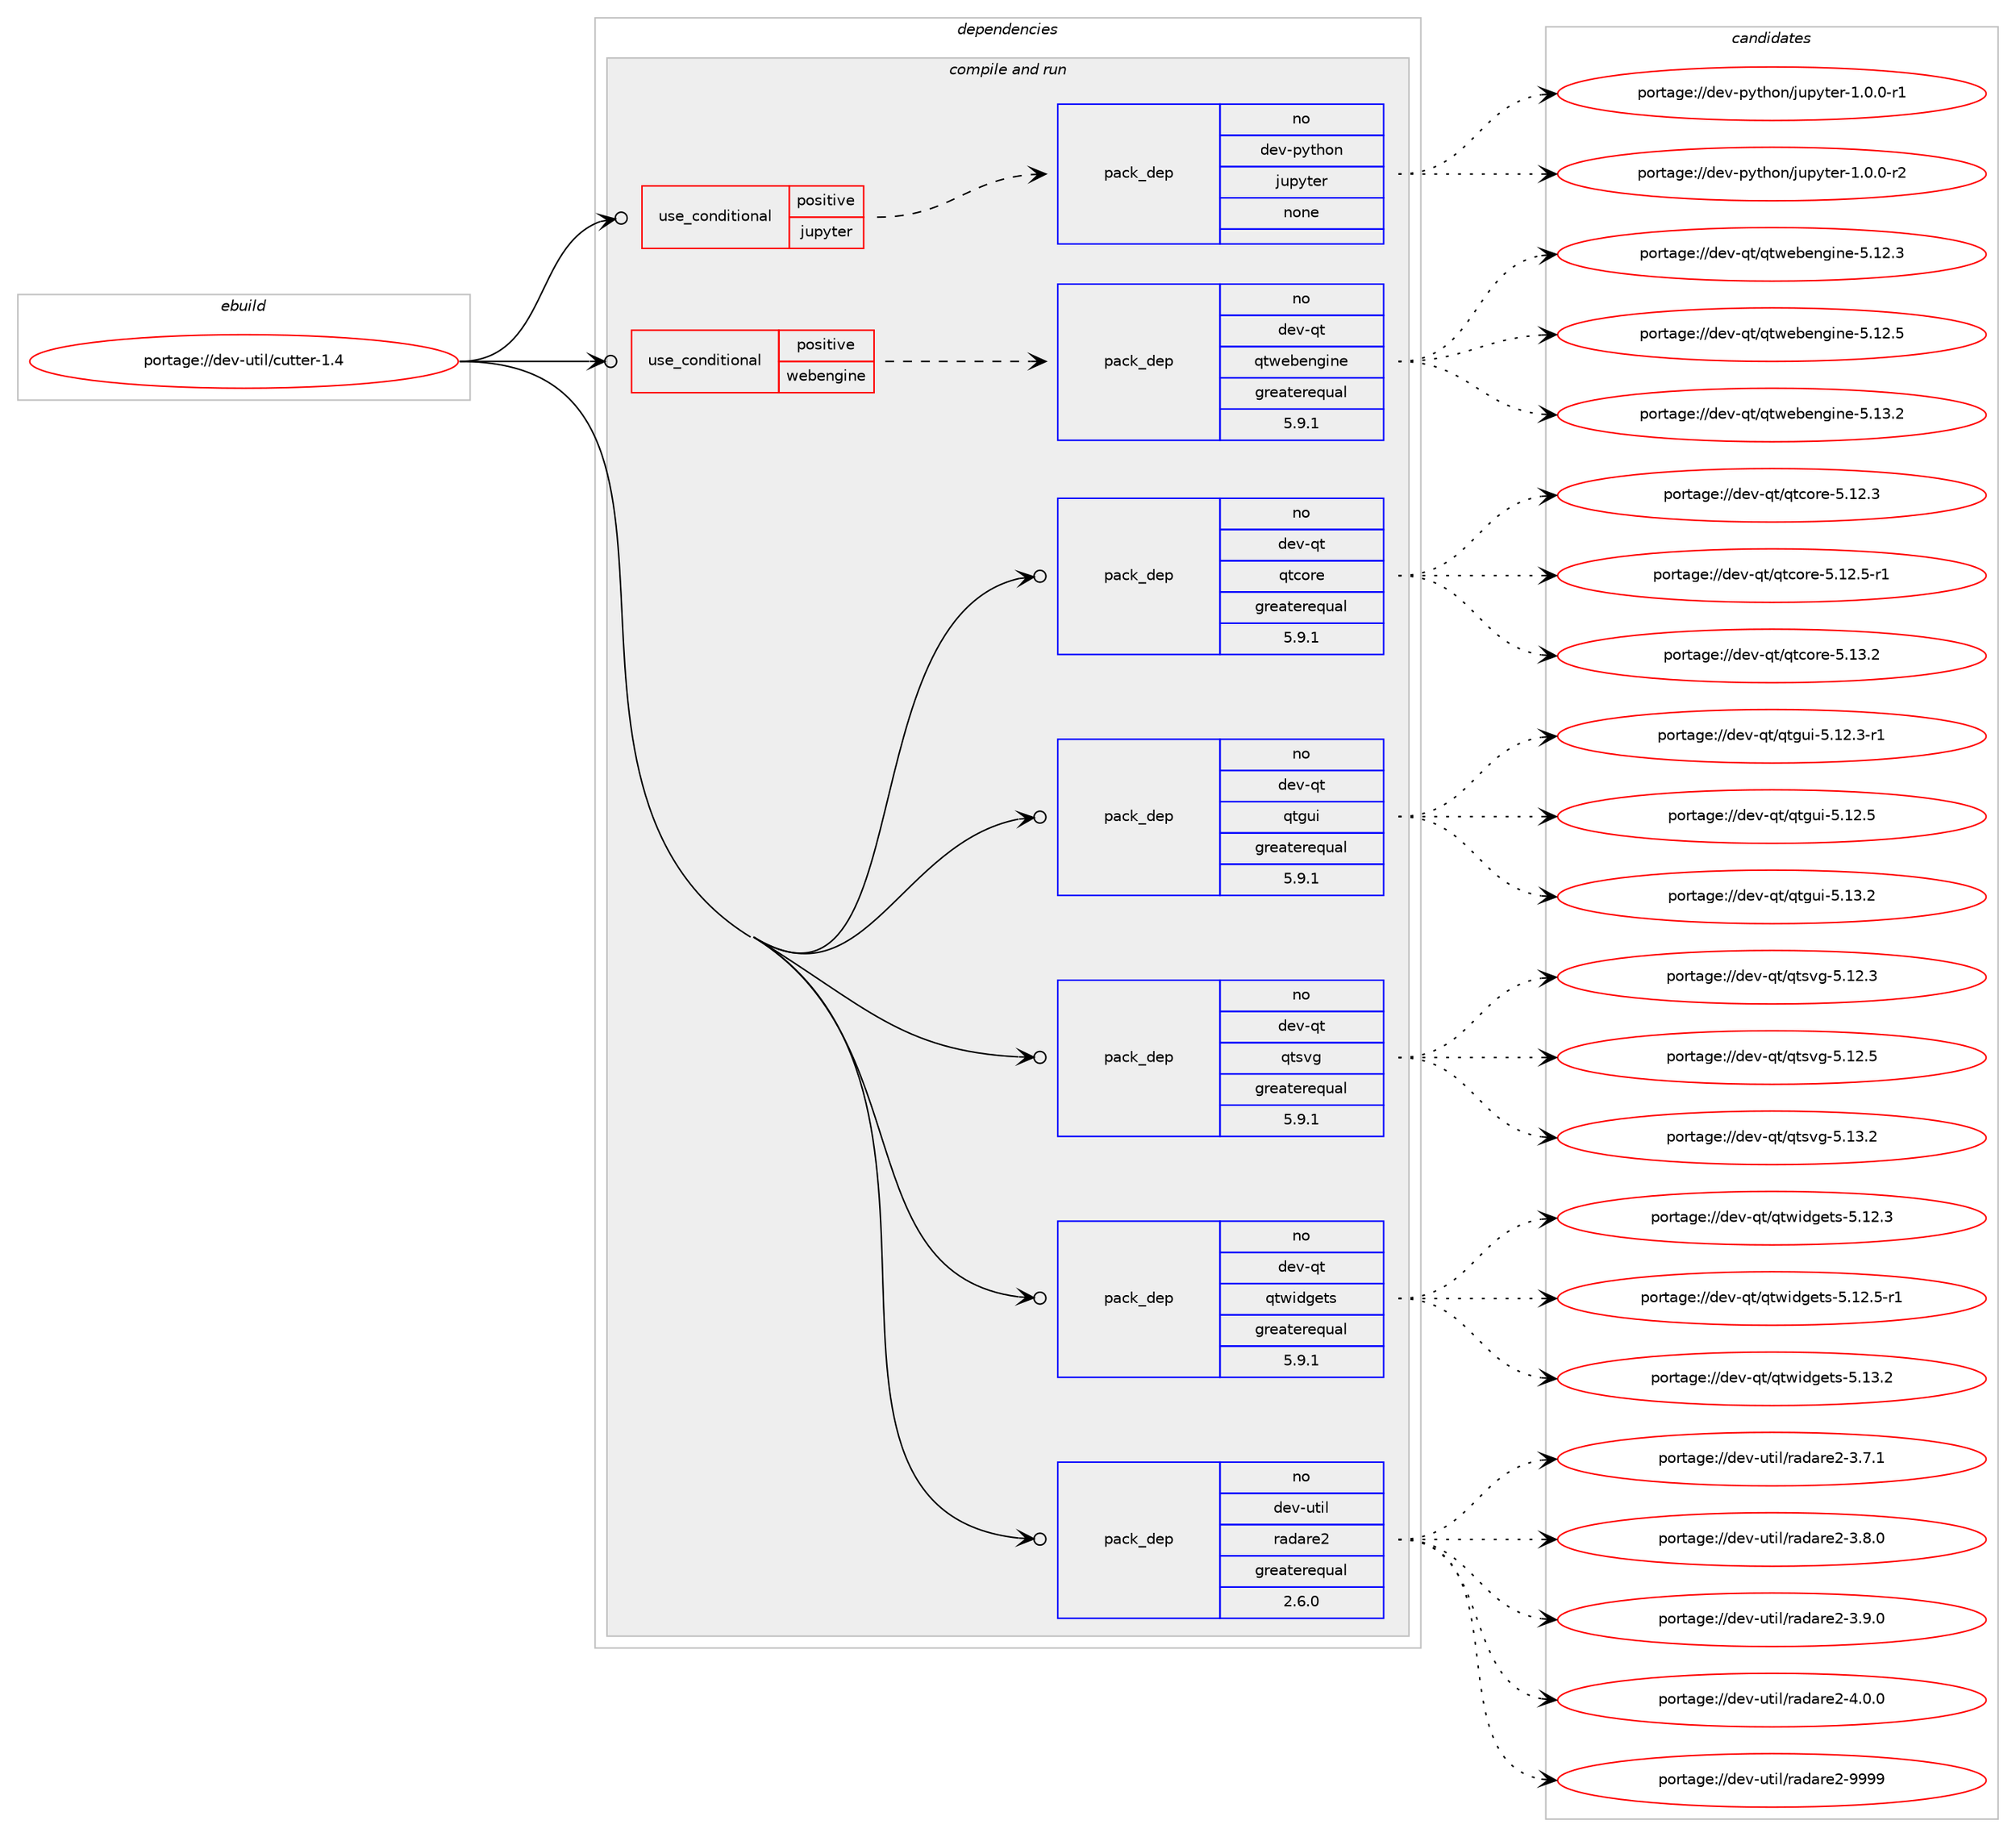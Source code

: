 digraph prolog {

# *************
# Graph options
# *************

newrank=true;
concentrate=true;
compound=true;
graph [rankdir=LR,fontname=Helvetica,fontsize=10,ranksep=1.5];#, ranksep=2.5, nodesep=0.2];
edge  [arrowhead=vee];
node  [fontname=Helvetica,fontsize=10];

# **********
# The ebuild
# **********

subgraph cluster_leftcol {
color=gray;
rank=same;
label=<<i>ebuild</i>>;
id [label="portage://dev-util/cutter-1.4", color=red, width=4, href="../dev-util/cutter-1.4.svg"];
}

# ****************
# The dependencies
# ****************

subgraph cluster_midcol {
color=gray;
label=<<i>dependencies</i>>;
subgraph cluster_compile {
fillcolor="#eeeeee";
style=filled;
label=<<i>compile</i>>;
}
subgraph cluster_compileandrun {
fillcolor="#eeeeee";
style=filled;
label=<<i>compile and run</i>>;
subgraph cond70890 {
dependency261214 [label=<<TABLE BORDER="0" CELLBORDER="1" CELLSPACING="0" CELLPADDING="4"><TR><TD ROWSPAN="3" CELLPADDING="10">use_conditional</TD></TR><TR><TD>positive</TD></TR><TR><TD>jupyter</TD></TR></TABLE>>, shape=none, color=red];
subgraph pack186683 {
dependency261215 [label=<<TABLE BORDER="0" CELLBORDER="1" CELLSPACING="0" CELLPADDING="4" WIDTH="220"><TR><TD ROWSPAN="6" CELLPADDING="30">pack_dep</TD></TR><TR><TD WIDTH="110">no</TD></TR><TR><TD>dev-python</TD></TR><TR><TD>jupyter</TD></TR><TR><TD>none</TD></TR><TR><TD></TD></TR></TABLE>>, shape=none, color=blue];
}
dependency261214:e -> dependency261215:w [weight=20,style="dashed",arrowhead="vee"];
}
id:e -> dependency261214:w [weight=20,style="solid",arrowhead="odotvee"];
subgraph cond70891 {
dependency261216 [label=<<TABLE BORDER="0" CELLBORDER="1" CELLSPACING="0" CELLPADDING="4"><TR><TD ROWSPAN="3" CELLPADDING="10">use_conditional</TD></TR><TR><TD>positive</TD></TR><TR><TD>webengine</TD></TR></TABLE>>, shape=none, color=red];
subgraph pack186684 {
dependency261217 [label=<<TABLE BORDER="0" CELLBORDER="1" CELLSPACING="0" CELLPADDING="4" WIDTH="220"><TR><TD ROWSPAN="6" CELLPADDING="30">pack_dep</TD></TR><TR><TD WIDTH="110">no</TD></TR><TR><TD>dev-qt</TD></TR><TR><TD>qtwebengine</TD></TR><TR><TD>greaterequal</TD></TR><TR><TD>5.9.1</TD></TR></TABLE>>, shape=none, color=blue];
}
dependency261216:e -> dependency261217:w [weight=20,style="dashed",arrowhead="vee"];
}
id:e -> dependency261216:w [weight=20,style="solid",arrowhead="odotvee"];
subgraph pack186685 {
dependency261218 [label=<<TABLE BORDER="0" CELLBORDER="1" CELLSPACING="0" CELLPADDING="4" WIDTH="220"><TR><TD ROWSPAN="6" CELLPADDING="30">pack_dep</TD></TR><TR><TD WIDTH="110">no</TD></TR><TR><TD>dev-qt</TD></TR><TR><TD>qtcore</TD></TR><TR><TD>greaterequal</TD></TR><TR><TD>5.9.1</TD></TR></TABLE>>, shape=none, color=blue];
}
id:e -> dependency261218:w [weight=20,style="solid",arrowhead="odotvee"];
subgraph pack186686 {
dependency261219 [label=<<TABLE BORDER="0" CELLBORDER="1" CELLSPACING="0" CELLPADDING="4" WIDTH="220"><TR><TD ROWSPAN="6" CELLPADDING="30">pack_dep</TD></TR><TR><TD WIDTH="110">no</TD></TR><TR><TD>dev-qt</TD></TR><TR><TD>qtgui</TD></TR><TR><TD>greaterequal</TD></TR><TR><TD>5.9.1</TD></TR></TABLE>>, shape=none, color=blue];
}
id:e -> dependency261219:w [weight=20,style="solid",arrowhead="odotvee"];
subgraph pack186687 {
dependency261220 [label=<<TABLE BORDER="0" CELLBORDER="1" CELLSPACING="0" CELLPADDING="4" WIDTH="220"><TR><TD ROWSPAN="6" CELLPADDING="30">pack_dep</TD></TR><TR><TD WIDTH="110">no</TD></TR><TR><TD>dev-qt</TD></TR><TR><TD>qtsvg</TD></TR><TR><TD>greaterequal</TD></TR><TR><TD>5.9.1</TD></TR></TABLE>>, shape=none, color=blue];
}
id:e -> dependency261220:w [weight=20,style="solid",arrowhead="odotvee"];
subgraph pack186688 {
dependency261221 [label=<<TABLE BORDER="0" CELLBORDER="1" CELLSPACING="0" CELLPADDING="4" WIDTH="220"><TR><TD ROWSPAN="6" CELLPADDING="30">pack_dep</TD></TR><TR><TD WIDTH="110">no</TD></TR><TR><TD>dev-qt</TD></TR><TR><TD>qtwidgets</TD></TR><TR><TD>greaterequal</TD></TR><TR><TD>5.9.1</TD></TR></TABLE>>, shape=none, color=blue];
}
id:e -> dependency261221:w [weight=20,style="solid",arrowhead="odotvee"];
subgraph pack186689 {
dependency261222 [label=<<TABLE BORDER="0" CELLBORDER="1" CELLSPACING="0" CELLPADDING="4" WIDTH="220"><TR><TD ROWSPAN="6" CELLPADDING="30">pack_dep</TD></TR><TR><TD WIDTH="110">no</TD></TR><TR><TD>dev-util</TD></TR><TR><TD>radare2</TD></TR><TR><TD>greaterequal</TD></TR><TR><TD>2.6.0</TD></TR></TABLE>>, shape=none, color=blue];
}
id:e -> dependency261222:w [weight=20,style="solid",arrowhead="odotvee"];
}
subgraph cluster_run {
fillcolor="#eeeeee";
style=filled;
label=<<i>run</i>>;
}
}

# **************
# The candidates
# **************

subgraph cluster_choices {
rank=same;
color=gray;
label=<<i>candidates</i>>;

subgraph choice186683 {
color=black;
nodesep=1;
choiceportage10010111845112121116104111110471061171121211161011144549464846484511449 [label="portage://dev-python/jupyter-1.0.0-r1", color=red, width=4,href="../dev-python/jupyter-1.0.0-r1.svg"];
choiceportage10010111845112121116104111110471061171121211161011144549464846484511450 [label="portage://dev-python/jupyter-1.0.0-r2", color=red, width=4,href="../dev-python/jupyter-1.0.0-r2.svg"];
dependency261215:e -> choiceportage10010111845112121116104111110471061171121211161011144549464846484511449:w [style=dotted,weight="100"];
dependency261215:e -> choiceportage10010111845112121116104111110471061171121211161011144549464846484511450:w [style=dotted,weight="100"];
}
subgraph choice186684 {
color=black;
nodesep=1;
choiceportage10010111845113116471131161191019810111010310511010145534649504651 [label="portage://dev-qt/qtwebengine-5.12.3", color=red, width=4,href="../dev-qt/qtwebengine-5.12.3.svg"];
choiceportage10010111845113116471131161191019810111010310511010145534649504653 [label="portage://dev-qt/qtwebengine-5.12.5", color=red, width=4,href="../dev-qt/qtwebengine-5.12.5.svg"];
choiceportage10010111845113116471131161191019810111010310511010145534649514650 [label="portage://dev-qt/qtwebengine-5.13.2", color=red, width=4,href="../dev-qt/qtwebengine-5.13.2.svg"];
dependency261217:e -> choiceportage10010111845113116471131161191019810111010310511010145534649504651:w [style=dotted,weight="100"];
dependency261217:e -> choiceportage10010111845113116471131161191019810111010310511010145534649504653:w [style=dotted,weight="100"];
dependency261217:e -> choiceportage10010111845113116471131161191019810111010310511010145534649514650:w [style=dotted,weight="100"];
}
subgraph choice186685 {
color=black;
nodesep=1;
choiceportage10010111845113116471131169911111410145534649504651 [label="portage://dev-qt/qtcore-5.12.3", color=red, width=4,href="../dev-qt/qtcore-5.12.3.svg"];
choiceportage100101118451131164711311699111114101455346495046534511449 [label="portage://dev-qt/qtcore-5.12.5-r1", color=red, width=4,href="../dev-qt/qtcore-5.12.5-r1.svg"];
choiceportage10010111845113116471131169911111410145534649514650 [label="portage://dev-qt/qtcore-5.13.2", color=red, width=4,href="../dev-qt/qtcore-5.13.2.svg"];
dependency261218:e -> choiceportage10010111845113116471131169911111410145534649504651:w [style=dotted,weight="100"];
dependency261218:e -> choiceportage100101118451131164711311699111114101455346495046534511449:w [style=dotted,weight="100"];
dependency261218:e -> choiceportage10010111845113116471131169911111410145534649514650:w [style=dotted,weight="100"];
}
subgraph choice186686 {
color=black;
nodesep=1;
choiceportage1001011184511311647113116103117105455346495046514511449 [label="portage://dev-qt/qtgui-5.12.3-r1", color=red, width=4,href="../dev-qt/qtgui-5.12.3-r1.svg"];
choiceportage100101118451131164711311610311710545534649504653 [label="portage://dev-qt/qtgui-5.12.5", color=red, width=4,href="../dev-qt/qtgui-5.12.5.svg"];
choiceportage100101118451131164711311610311710545534649514650 [label="portage://dev-qt/qtgui-5.13.2", color=red, width=4,href="../dev-qt/qtgui-5.13.2.svg"];
dependency261219:e -> choiceportage1001011184511311647113116103117105455346495046514511449:w [style=dotted,weight="100"];
dependency261219:e -> choiceportage100101118451131164711311610311710545534649504653:w [style=dotted,weight="100"];
dependency261219:e -> choiceportage100101118451131164711311610311710545534649514650:w [style=dotted,weight="100"];
}
subgraph choice186687 {
color=black;
nodesep=1;
choiceportage100101118451131164711311611511810345534649504651 [label="portage://dev-qt/qtsvg-5.12.3", color=red, width=4,href="../dev-qt/qtsvg-5.12.3.svg"];
choiceportage100101118451131164711311611511810345534649504653 [label="portage://dev-qt/qtsvg-5.12.5", color=red, width=4,href="../dev-qt/qtsvg-5.12.5.svg"];
choiceportage100101118451131164711311611511810345534649514650 [label="portage://dev-qt/qtsvg-5.13.2", color=red, width=4,href="../dev-qt/qtsvg-5.13.2.svg"];
dependency261220:e -> choiceportage100101118451131164711311611511810345534649504651:w [style=dotted,weight="100"];
dependency261220:e -> choiceportage100101118451131164711311611511810345534649504653:w [style=dotted,weight="100"];
dependency261220:e -> choiceportage100101118451131164711311611511810345534649514650:w [style=dotted,weight="100"];
}
subgraph choice186688 {
color=black;
nodesep=1;
choiceportage100101118451131164711311611910510010310111611545534649504651 [label="portage://dev-qt/qtwidgets-5.12.3", color=red, width=4,href="../dev-qt/qtwidgets-5.12.3.svg"];
choiceportage1001011184511311647113116119105100103101116115455346495046534511449 [label="portage://dev-qt/qtwidgets-5.12.5-r1", color=red, width=4,href="../dev-qt/qtwidgets-5.12.5-r1.svg"];
choiceportage100101118451131164711311611910510010310111611545534649514650 [label="portage://dev-qt/qtwidgets-5.13.2", color=red, width=4,href="../dev-qt/qtwidgets-5.13.2.svg"];
dependency261221:e -> choiceportage100101118451131164711311611910510010310111611545534649504651:w [style=dotted,weight="100"];
dependency261221:e -> choiceportage1001011184511311647113116119105100103101116115455346495046534511449:w [style=dotted,weight="100"];
dependency261221:e -> choiceportage100101118451131164711311611910510010310111611545534649514650:w [style=dotted,weight="100"];
}
subgraph choice186689 {
color=black;
nodesep=1;
choiceportage1001011184511711610510847114971009711410150455146554649 [label="portage://dev-util/radare2-3.7.1", color=red, width=4,href="../dev-util/radare2-3.7.1.svg"];
choiceportage1001011184511711610510847114971009711410150455146564648 [label="portage://dev-util/radare2-3.8.0", color=red, width=4,href="../dev-util/radare2-3.8.0.svg"];
choiceportage1001011184511711610510847114971009711410150455146574648 [label="portage://dev-util/radare2-3.9.0", color=red, width=4,href="../dev-util/radare2-3.9.0.svg"];
choiceportage1001011184511711610510847114971009711410150455246484648 [label="portage://dev-util/radare2-4.0.0", color=red, width=4,href="../dev-util/radare2-4.0.0.svg"];
choiceportage10010111845117116105108471149710097114101504557575757 [label="portage://dev-util/radare2-9999", color=red, width=4,href="../dev-util/radare2-9999.svg"];
dependency261222:e -> choiceportage1001011184511711610510847114971009711410150455146554649:w [style=dotted,weight="100"];
dependency261222:e -> choiceportage1001011184511711610510847114971009711410150455146564648:w [style=dotted,weight="100"];
dependency261222:e -> choiceportage1001011184511711610510847114971009711410150455146574648:w [style=dotted,weight="100"];
dependency261222:e -> choiceportage1001011184511711610510847114971009711410150455246484648:w [style=dotted,weight="100"];
dependency261222:e -> choiceportage10010111845117116105108471149710097114101504557575757:w [style=dotted,weight="100"];
}
}

}
